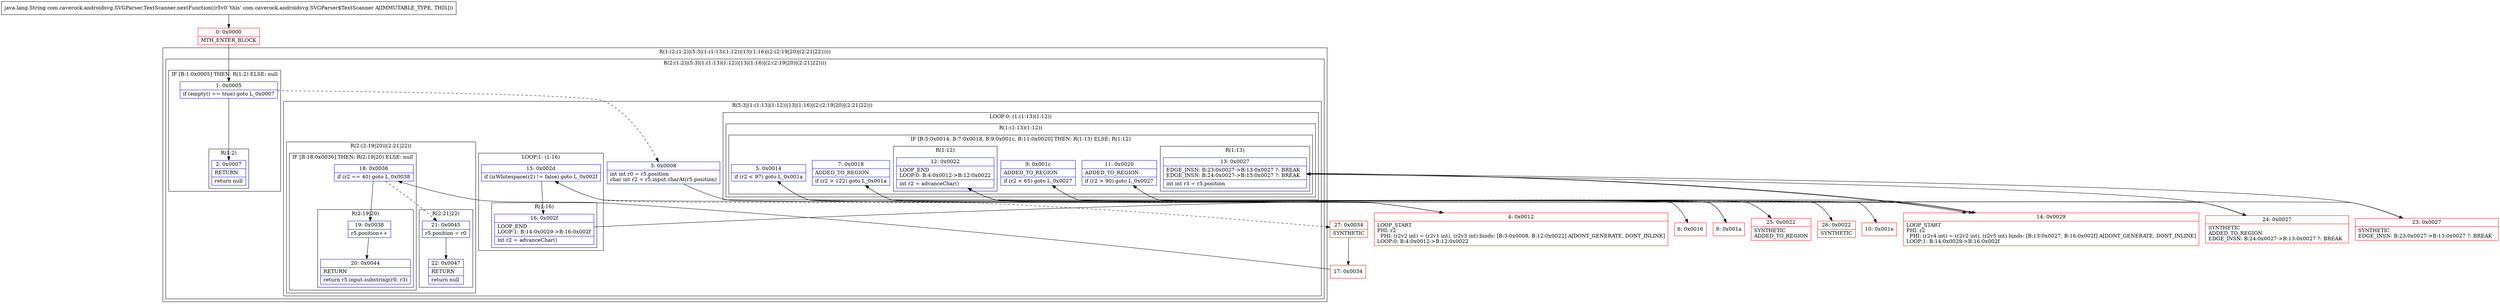 digraph "CFG forcom.caverock.androidsvg.SVGParser.TextScanner.nextFunction()Ljava\/lang\/String;" {
subgraph cluster_Region_1373386616 {
label = "R(1:(2:(1:2)|(5:3|(1:(1:13)(1:12))|13|(1:16)|(2:(2:19|20)|(2:21|22)))))";
node [shape=record,color=blue];
subgraph cluster_Region_1192630981 {
label = "R(2:(1:2)|(5:3|(1:(1:13)(1:12))|13|(1:16)|(2:(2:19|20)|(2:21|22))))";
node [shape=record,color=blue];
subgraph cluster_IfRegion_1472909683 {
label = "IF [B:1:0x0005] THEN: R(1:2) ELSE: null";
node [shape=record,color=blue];
Node_1 [shape=record,label="{1\:\ 0x0005|if (empty() == true) goto L_0x0007\l}"];
subgraph cluster_Region_357958664 {
label = "R(1:2)";
node [shape=record,color=blue];
Node_2 [shape=record,label="{2\:\ 0x0007|RETURN\l|return null\l}"];
}
}
subgraph cluster_Region_1501880719 {
label = "R(5:3|(1:(1:13)(1:12))|13|(1:16)|(2:(2:19|20)|(2:21|22)))";
node [shape=record,color=blue];
Node_3 [shape=record,label="{3\:\ 0x0008|int int r0 = r5.position\lchar int r2 = r5.input.charAt(r5.position)\l}"];
subgraph cluster_LoopRegion_629249581 {
label = "LOOP:0: (1:(1:13)(1:12))";
node [shape=record,color=blue];
subgraph cluster_Region_1379299434 {
label = "R(1:(1:13)(1:12))";
node [shape=record,color=blue];
subgraph cluster_IfRegion_1855564481 {
label = "IF [B:5:0x0014, B:7:0x0018, B:9:0x001c, B:11:0x0020] THEN: R(1:13) ELSE: R(1:12)";
node [shape=record,color=blue];
Node_5 [shape=record,label="{5\:\ 0x0014|if (r2 \< 97) goto L_0x001a\l}"];
Node_7 [shape=record,label="{7\:\ 0x0018|ADDED_TO_REGION\l|if (r2 \> 122) goto L_0x001a\l}"];
Node_9 [shape=record,label="{9\:\ 0x001c|ADDED_TO_REGION\l|if (r2 \< 65) goto L_0x0027\l}"];
Node_11 [shape=record,label="{11\:\ 0x0020|ADDED_TO_REGION\l|if (r2 \> 90) goto L_0x0027\l}"];
subgraph cluster_Region_832695259 {
label = "R(1:13)";
node [shape=record,color=blue];
Node_13 [shape=record,label="{13\:\ 0x0027|EDGE_INSN: B:23:0x0027\-\>B:13:0x0027 ?: BREAK  \lEDGE_INSN: B:24:0x0027\-\>B:13:0x0027 ?: BREAK  \l|int int r3 = r5.position\l}"];
}
subgraph cluster_Region_2022084195 {
label = "R(1:12)";
node [shape=record,color=blue];
Node_12 [shape=record,label="{12\:\ 0x0022|LOOP_END\lLOOP:0: B:4:0x0012\-\>B:12:0x0022\l|int r2 = advanceChar()\l}"];
}
}
}
}
Node_13 [shape=record,label="{13\:\ 0x0027|EDGE_INSN: B:23:0x0027\-\>B:13:0x0027 ?: BREAK  \lEDGE_INSN: B:24:0x0027\-\>B:13:0x0027 ?: BREAK  \l|int int r3 = r5.position\l}"];
subgraph cluster_LoopRegion_2146028132 {
label = "LOOP:1: (1:16)";
node [shape=record,color=blue];
Node_15 [shape=record,label="{15\:\ 0x002d|if (isWhitespace(r2) != false) goto L_0x002f\l}"];
subgraph cluster_Region_116424805 {
label = "R(1:16)";
node [shape=record,color=blue];
Node_16 [shape=record,label="{16\:\ 0x002f|LOOP_END\lLOOP:1: B:14:0x0029\-\>B:16:0x002f\l|int r2 = advanceChar()\l}"];
}
}
subgraph cluster_Region_1408655894 {
label = "R(2:(2:19|20)|(2:21|22))";
node [shape=record,color=blue];
subgraph cluster_IfRegion_869312108 {
label = "IF [B:18:0x0036] THEN: R(2:19|20) ELSE: null";
node [shape=record,color=blue];
Node_18 [shape=record,label="{18\:\ 0x0036|if (r2 == 40) goto L_0x0038\l}"];
subgraph cluster_Region_891003729 {
label = "R(2:19|20)";
node [shape=record,color=blue];
Node_19 [shape=record,label="{19\:\ 0x0038|r5.position++\l}"];
Node_20 [shape=record,label="{20\:\ 0x0044|RETURN\l|return r5.input.substring(r0, r3)\l}"];
}
}
subgraph cluster_Region_126016634 {
label = "R(2:21|22)";
node [shape=record,color=blue];
Node_21 [shape=record,label="{21\:\ 0x0045|r5.position = r0\l}"];
Node_22 [shape=record,label="{22\:\ 0x0047|RETURN\l|return null\l}"];
}
}
}
}
}
Node_0 [shape=record,color=red,label="{0\:\ 0x0000|MTH_ENTER_BLOCK\l}"];
Node_4 [shape=record,color=red,label="{4\:\ 0x0012|LOOP_START\lPHI: r2 \l  PHI: (r2v2 int) = (r2v1 int), (r2v3 int) binds: [B:3:0x0008, B:12:0x0022] A[DONT_GENERATE, DONT_INLINE]\lLOOP:0: B:4:0x0012\-\>B:12:0x0022\l}"];
Node_6 [shape=record,color=red,label="{6\:\ 0x0016}"];
Node_8 [shape=record,color=red,label="{8\:\ 0x001a}"];
Node_10 [shape=record,color=red,label="{10\:\ 0x001e}"];
Node_14 [shape=record,color=red,label="{14\:\ 0x0029|LOOP_START\lPHI: r2 \l  PHI: (r2v4 int) = (r2v2 int), (r2v5 int) binds: [B:13:0x0027, B:16:0x002f] A[DONT_GENERATE, DONT_INLINE]\lLOOP:1: B:14:0x0029\-\>B:16:0x002f\l}"];
Node_17 [shape=record,color=red,label="{17\:\ 0x0034}"];
Node_23 [shape=record,color=red,label="{23\:\ 0x0027|SYNTHETIC\lEDGE_INSN: B:23:0x0027\-\>B:13:0x0027 ?: BREAK  \l}"];
Node_24 [shape=record,color=red,label="{24\:\ 0x0027|SYNTHETIC\lADDED_TO_REGION\lEDGE_INSN: B:24:0x0027\-\>B:13:0x0027 ?: BREAK  \l}"];
Node_25 [shape=record,color=red,label="{25\:\ 0x0022|SYNTHETIC\lADDED_TO_REGION\l}"];
Node_26 [shape=record,color=red,label="{26\:\ 0x0022|SYNTHETIC\l}"];
Node_27 [shape=record,color=red,label="{27\:\ 0x0034|SYNTHETIC\l}"];
MethodNode[shape=record,label="{java.lang.String com.caverock.androidsvg.SVGParser.TextScanner.nextFunction((r5v0 'this' com.caverock.androidsvg.SVGParser$TextScanner A[IMMUTABLE_TYPE, THIS])) }"];
MethodNode -> Node_0;
Node_1 -> Node_2;
Node_1 -> Node_3[style=dashed];
Node_3 -> Node_4;
Node_5 -> Node_6[style=dashed];
Node_5 -> Node_8;
Node_7 -> Node_8;
Node_7 -> Node_25[style=dashed];
Node_9 -> Node_10[style=dashed];
Node_9 -> Node_24;
Node_11 -> Node_23;
Node_11 -> Node_26[style=dashed];
Node_13 -> Node_14;
Node_12 -> Node_4;
Node_13 -> Node_14;
Node_15 -> Node_16;
Node_15 -> Node_27[style=dashed];
Node_16 -> Node_14;
Node_18 -> Node_19;
Node_18 -> Node_21[style=dashed];
Node_19 -> Node_20;
Node_21 -> Node_22;
Node_0 -> Node_1;
Node_4 -> Node_5;
Node_6 -> Node_7;
Node_8 -> Node_9;
Node_10 -> Node_11;
Node_14 -> Node_15;
Node_17 -> Node_18;
Node_23 -> Node_13;
Node_24 -> Node_13;
Node_25 -> Node_12;
Node_26 -> Node_12;
Node_27 -> Node_17;
}

